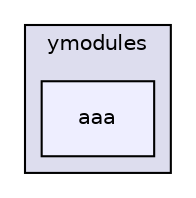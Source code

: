 digraph "gulp-src/node_modules/gulp/node_modules/liftoff/node_modules/resolve/test/module_dir/ymodules/aaa" {
  compound=true
  node [ fontsize="10", fontname="Helvetica"];
  edge [ labelfontsize="10", labelfontname="Helvetica"];
  subgraph clusterdir_68562cc4b4faca67c477fddda8018d90 {
    graph [ bgcolor="#ddddee", pencolor="black", label="ymodules" fontname="Helvetica", fontsize="10", URL="dir_68562cc4b4faca67c477fddda8018d90.html"]
  dir_f0d4fa899149d246e6aac924fba09706 [shape=box, label="aaa", style="filled", fillcolor="#eeeeff", pencolor="black", URL="dir_f0d4fa899149d246e6aac924fba09706.html"];
  }
}

